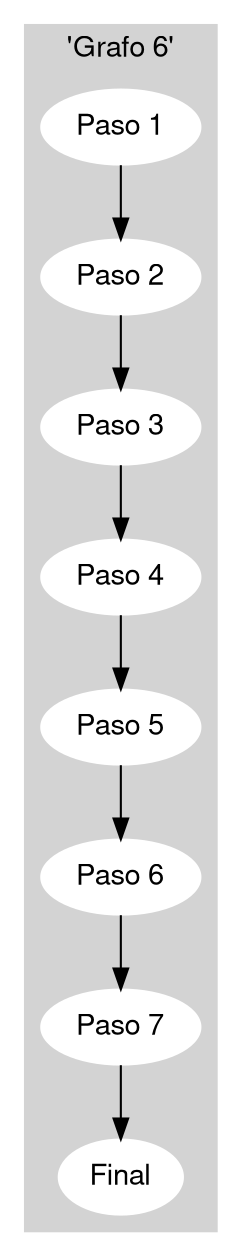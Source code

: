 digraph G {
	fontname="Helvetica,Arial,sans-serif"
	node [fontname="Helvetica,Arial,sans-serif"]
	edge [fontname="Helvetica,Arial,sans-serif"]

	subgraph cluster_0 {
		style=filled;
		color=lightgrey;
		node [style=filled,color=white];
"Paso 1"
"Paso 2"
"Paso 3"
"Paso 4"
"Paso 5"
"Paso 6"
"Paso 7"
"Final"
;label="'Grafo 6'";}"Paso 1" -> "Paso 2";"Paso 2" -> "Paso 3";"Paso 3" -> "Paso 4";"Paso 4" -> "Paso 5";"Paso 5" -> "Paso 6";"Paso 6" -> "Paso 7";"Paso 7" -> "Final";}
